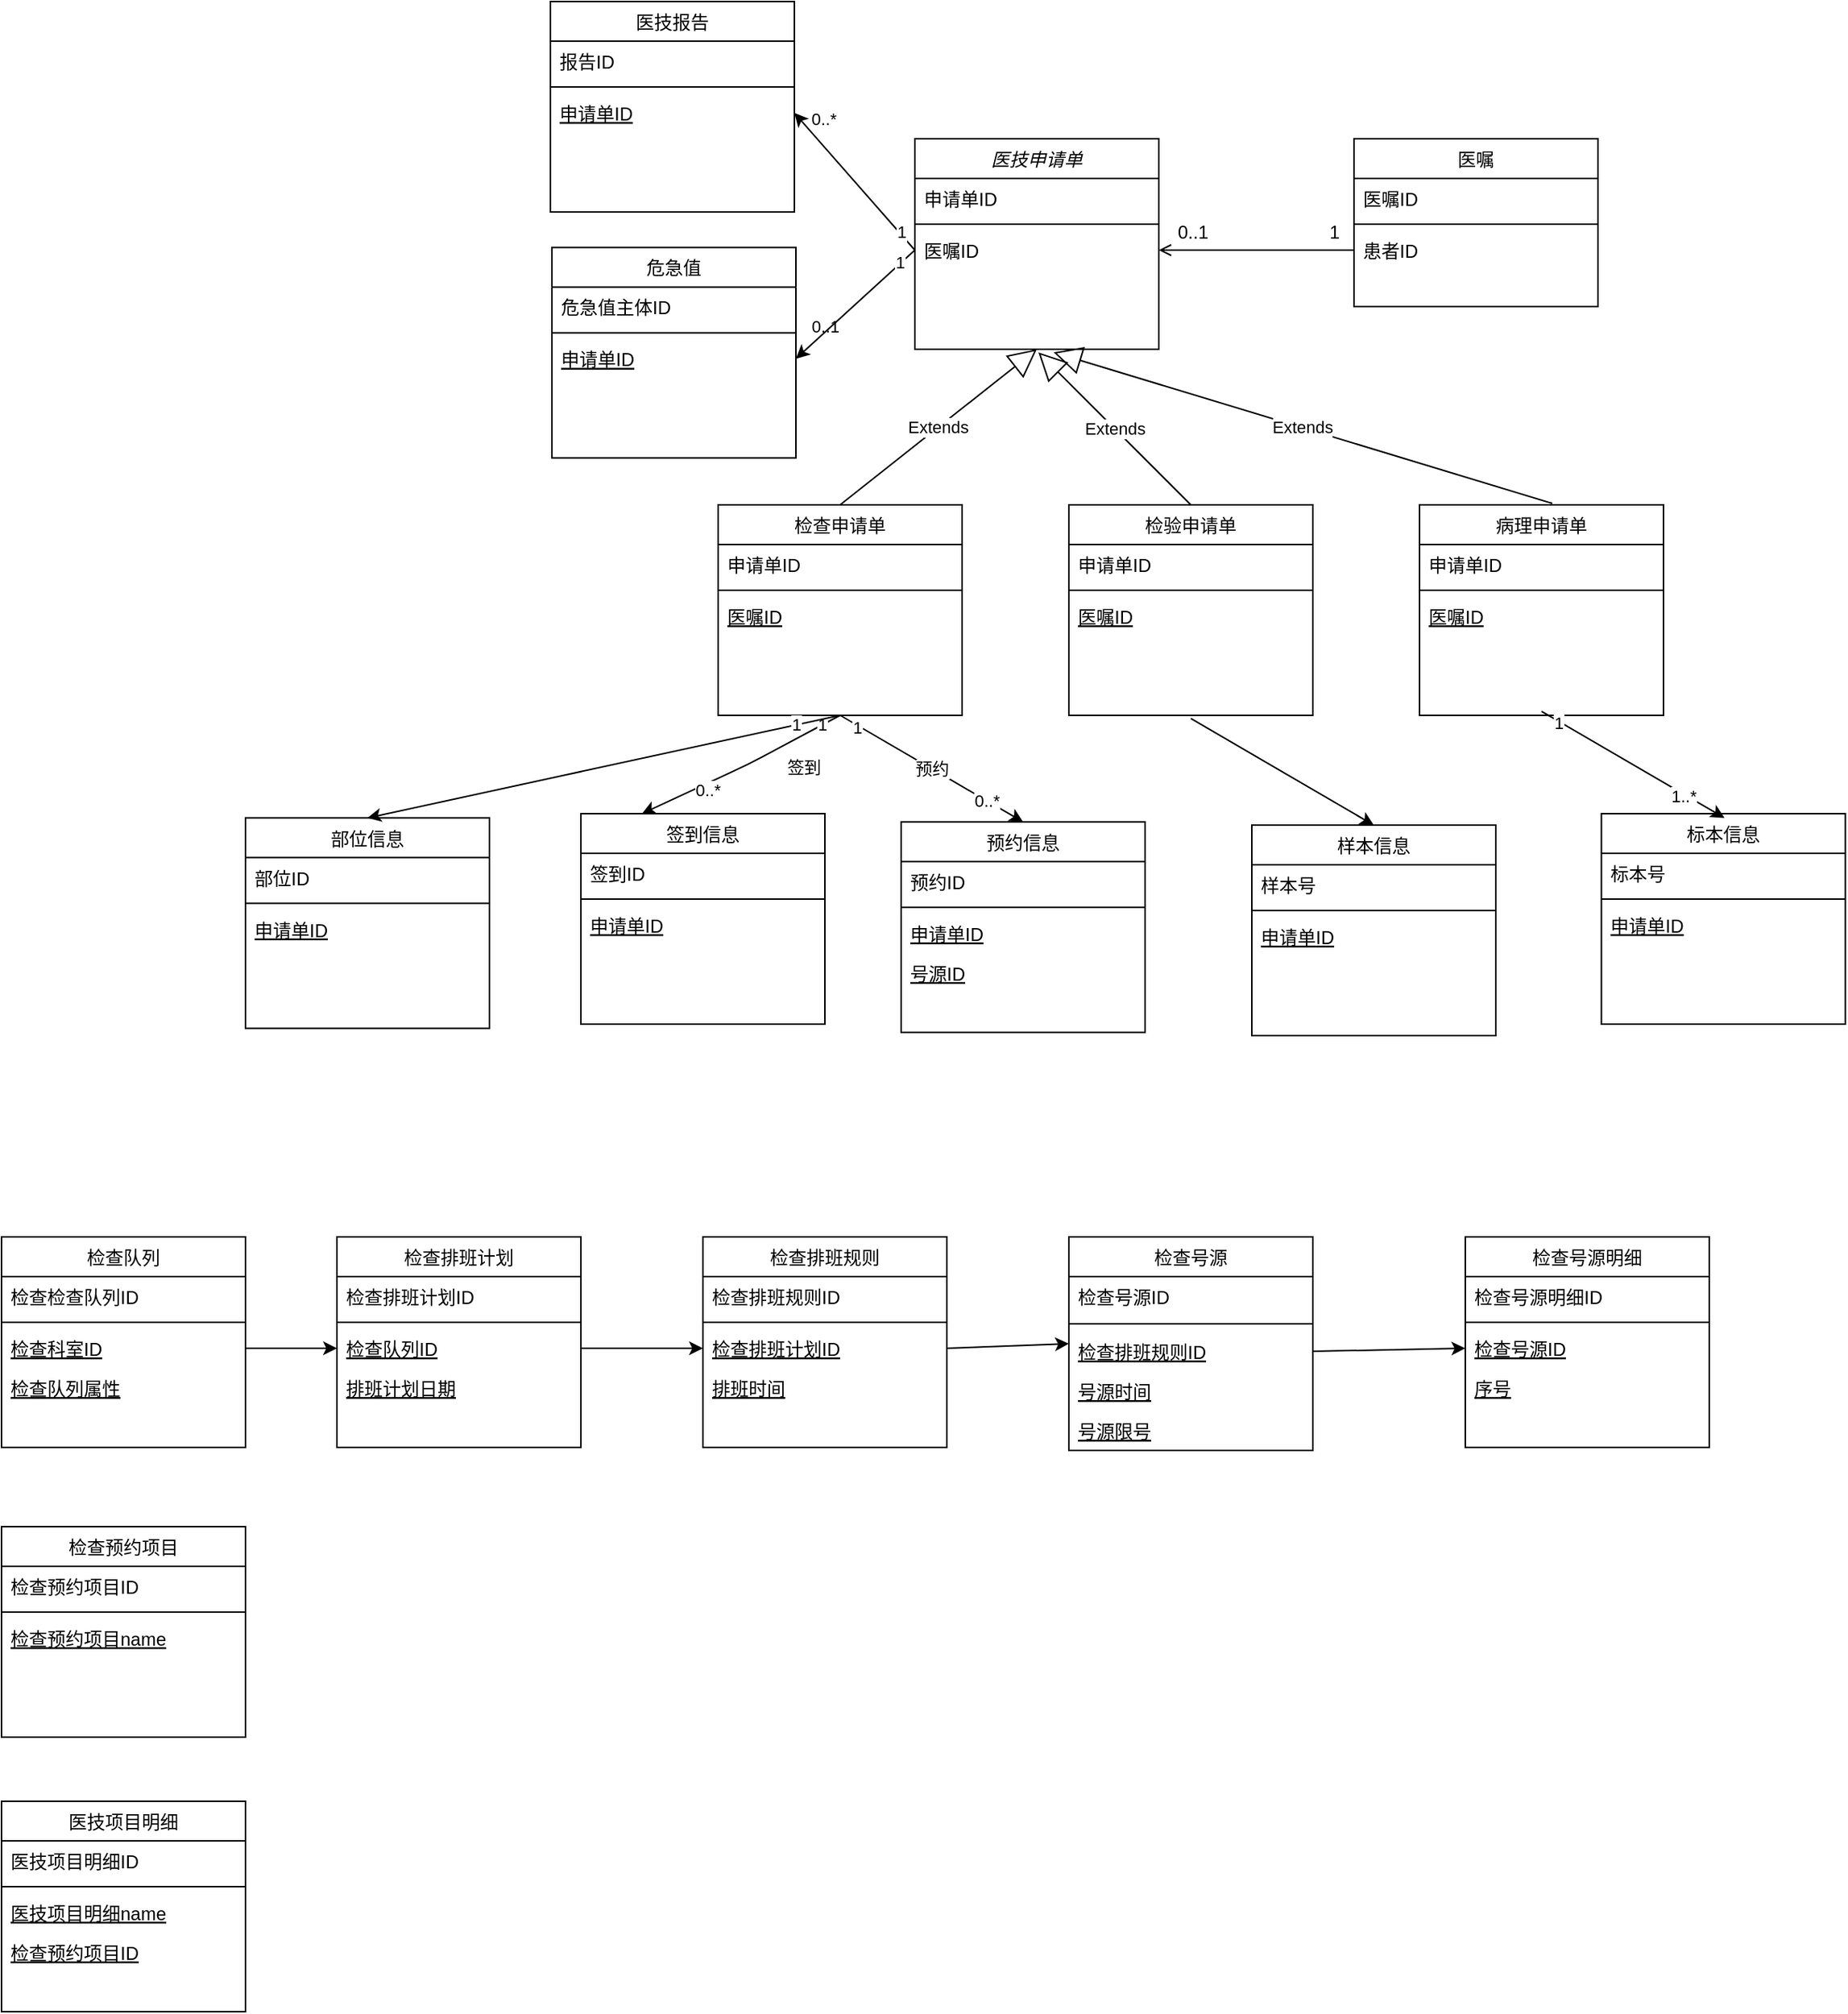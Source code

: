 <mxfile version="14.1.2" type="github">
  <diagram id="C5RBs43oDa-KdzZeNtuy" name="Page-1">
    <mxGraphModel dx="2249" dy="762" grid="1" gridSize="10" guides="1" tooltips="1" connect="1" arrows="1" fold="1" page="1" pageScale="1" pageWidth="827" pageHeight="1169" math="0" shadow="0">
      <root>
        <mxCell id="WIyWlLk6GJQsqaUBKTNV-0" />
        <mxCell id="WIyWlLk6GJQsqaUBKTNV-1" parent="WIyWlLk6GJQsqaUBKTNV-0" />
        <mxCell id="FMQ1t8g7UjHm1A0s9ffQ-288" value="医技申请单" style="swimlane;fontStyle=2;align=center;verticalAlign=top;childLayout=stackLayout;horizontal=1;startSize=26;horizontalStack=0;resizeParent=1;resizeLast=0;collapsible=1;marginBottom=0;rounded=0;shadow=0;strokeWidth=1;" parent="WIyWlLk6GJQsqaUBKTNV-1" vertex="1">
          <mxGeometry x="199" y="750" width="160" height="138" as="geometry">
            <mxRectangle x="230" y="140" width="160" height="26" as="alternateBounds" />
          </mxGeometry>
        </mxCell>
        <mxCell id="FMQ1t8g7UjHm1A0s9ffQ-289" value="申请单ID" style="text;align=left;verticalAlign=top;spacingLeft=4;spacingRight=4;overflow=hidden;rotatable=0;points=[[0,0.5],[1,0.5]];portConstraint=eastwest;" parent="FMQ1t8g7UjHm1A0s9ffQ-288" vertex="1">
          <mxGeometry y="26" width="160" height="26" as="geometry" />
        </mxCell>
        <mxCell id="FMQ1t8g7UjHm1A0s9ffQ-290" value="" style="line;html=1;strokeWidth=1;align=left;verticalAlign=middle;spacingTop=-1;spacingLeft=3;spacingRight=3;rotatable=0;labelPosition=right;points=[];portConstraint=eastwest;" parent="FMQ1t8g7UjHm1A0s9ffQ-288" vertex="1">
          <mxGeometry y="52" width="160" height="8" as="geometry" />
        </mxCell>
        <mxCell id="FMQ1t8g7UjHm1A0s9ffQ-291" value="医嘱ID" style="text;align=left;verticalAlign=top;spacingLeft=4;spacingRight=4;overflow=hidden;rotatable=0;points=[[0,0.5],[1,0.5]];portConstraint=eastwest;" parent="FMQ1t8g7UjHm1A0s9ffQ-288" vertex="1">
          <mxGeometry y="60" width="160" height="26" as="geometry" />
        </mxCell>
        <mxCell id="FMQ1t8g7UjHm1A0s9ffQ-292" value="预约信息" style="swimlane;fontStyle=0;align=center;verticalAlign=top;childLayout=stackLayout;horizontal=1;startSize=26;horizontalStack=0;resizeParent=1;resizeLast=0;collapsible=1;marginBottom=0;rounded=0;shadow=0;strokeWidth=1;" parent="WIyWlLk6GJQsqaUBKTNV-1" vertex="1">
          <mxGeometry x="190" y="1197.91" width="160" height="138" as="geometry">
            <mxRectangle x="130" y="380" width="160" height="26" as="alternateBounds" />
          </mxGeometry>
        </mxCell>
        <mxCell id="FMQ1t8g7UjHm1A0s9ffQ-293" value="预约ID" style="text;align=left;verticalAlign=top;spacingLeft=4;spacingRight=4;overflow=hidden;rotatable=0;points=[[0,0.5],[1,0.5]];portConstraint=eastwest;" parent="FMQ1t8g7UjHm1A0s9ffQ-292" vertex="1">
          <mxGeometry y="26" width="160" height="26" as="geometry" />
        </mxCell>
        <mxCell id="FMQ1t8g7UjHm1A0s9ffQ-294" value="" style="line;html=1;strokeWidth=1;align=left;verticalAlign=middle;spacingTop=-1;spacingLeft=3;spacingRight=3;rotatable=0;labelPosition=right;points=[];portConstraint=eastwest;" parent="FMQ1t8g7UjHm1A0s9ffQ-292" vertex="1">
          <mxGeometry y="52" width="160" height="8" as="geometry" />
        </mxCell>
        <mxCell id="FMQ1t8g7UjHm1A0s9ffQ-295" value="申请单ID" style="text;align=left;verticalAlign=top;spacingLeft=4;spacingRight=4;overflow=hidden;rotatable=0;points=[[0,0.5],[1,0.5]];portConstraint=eastwest;fontStyle=4" parent="FMQ1t8g7UjHm1A0s9ffQ-292" vertex="1">
          <mxGeometry y="60" width="160" height="26" as="geometry" />
        </mxCell>
        <mxCell id="FMQ1t8g7UjHm1A0s9ffQ-296" value="号源ID" style="text;align=left;verticalAlign=top;spacingLeft=4;spacingRight=4;overflow=hidden;rotatable=0;points=[[0,0.5],[1,0.5]];portConstraint=eastwest;fontStyle=4" parent="FMQ1t8g7UjHm1A0s9ffQ-292" vertex="1">
          <mxGeometry y="86" width="160" height="26" as="geometry" />
        </mxCell>
        <mxCell id="FMQ1t8g7UjHm1A0s9ffQ-297" value="医嘱" style="swimlane;fontStyle=0;align=center;verticalAlign=top;childLayout=stackLayout;horizontal=1;startSize=26;horizontalStack=0;resizeParent=1;resizeLast=0;collapsible=1;marginBottom=0;rounded=0;shadow=0;strokeWidth=1;" parent="WIyWlLk6GJQsqaUBKTNV-1" vertex="1">
          <mxGeometry x="487" y="750" width="160" height="110" as="geometry">
            <mxRectangle x="550" y="140" width="160" height="26" as="alternateBounds" />
          </mxGeometry>
        </mxCell>
        <mxCell id="FMQ1t8g7UjHm1A0s9ffQ-298" value="医嘱ID" style="text;align=left;verticalAlign=top;spacingLeft=4;spacingRight=4;overflow=hidden;rotatable=0;points=[[0,0.5],[1,0.5]];portConstraint=eastwest;" parent="FMQ1t8g7UjHm1A0s9ffQ-297" vertex="1">
          <mxGeometry y="26" width="160" height="26" as="geometry" />
        </mxCell>
        <mxCell id="FMQ1t8g7UjHm1A0s9ffQ-299" value="" style="line;html=1;strokeWidth=1;align=left;verticalAlign=middle;spacingTop=-1;spacingLeft=3;spacingRight=3;rotatable=0;labelPosition=right;points=[];portConstraint=eastwest;" parent="FMQ1t8g7UjHm1A0s9ffQ-297" vertex="1">
          <mxGeometry y="52" width="160" height="8" as="geometry" />
        </mxCell>
        <mxCell id="FMQ1t8g7UjHm1A0s9ffQ-300" value="患者ID" style="text;align=left;verticalAlign=top;spacingLeft=4;spacingRight=4;overflow=hidden;rotatable=0;points=[[0,0.5],[1,0.5]];portConstraint=eastwest;" parent="FMQ1t8g7UjHm1A0s9ffQ-297" vertex="1">
          <mxGeometry y="60" width="160" height="26" as="geometry" />
        </mxCell>
        <mxCell id="FMQ1t8g7UjHm1A0s9ffQ-301" value="" style="endArrow=open;shadow=0;strokeWidth=1;rounded=0;endFill=1;edgeStyle=elbowEdgeStyle;elbow=vertical;entryX=1;entryY=0.5;entryDx=0;entryDy=0;exitX=0;exitY=0.5;exitDx=0;exitDy=0;" parent="WIyWlLk6GJQsqaUBKTNV-1" source="FMQ1t8g7UjHm1A0s9ffQ-300" target="FMQ1t8g7UjHm1A0s9ffQ-291" edge="1">
          <mxGeometry x="0.5" y="41" relative="1" as="geometry">
            <mxPoint x="379" y="670" as="sourcePoint" />
            <mxPoint x="519" y="822" as="targetPoint" />
            <mxPoint x="-40" y="32" as="offset" />
          </mxGeometry>
        </mxCell>
        <mxCell id="FMQ1t8g7UjHm1A0s9ffQ-302" value="1" style="resizable=0;align=left;verticalAlign=bottom;labelBackgroundColor=none;fontSize=12;" parent="FMQ1t8g7UjHm1A0s9ffQ-301" connectable="0" vertex="1">
          <mxGeometry x="-1" relative="1" as="geometry">
            <mxPoint x="-18" y="-3" as="offset" />
          </mxGeometry>
        </mxCell>
        <mxCell id="FMQ1t8g7UjHm1A0s9ffQ-303" value="0..1" style="resizable=0;align=right;verticalAlign=bottom;labelBackgroundColor=none;fontSize=12;" parent="FMQ1t8g7UjHm1A0s9ffQ-301" connectable="0" vertex="1">
          <mxGeometry x="1" relative="1" as="geometry">
            <mxPoint x="34" y="-3" as="offset" />
          </mxGeometry>
        </mxCell>
        <mxCell id="FMQ1t8g7UjHm1A0s9ffQ-304" value="医技报告" style="swimlane;fontStyle=0;align=center;verticalAlign=top;childLayout=stackLayout;horizontal=1;startSize=26;horizontalStack=0;resizeParent=1;resizeLast=0;collapsible=1;marginBottom=0;rounded=0;shadow=0;strokeWidth=1;" parent="WIyWlLk6GJQsqaUBKTNV-1" vertex="1">
          <mxGeometry x="-40" y="660" width="160" height="138" as="geometry">
            <mxRectangle x="130" y="380" width="160" height="26" as="alternateBounds" />
          </mxGeometry>
        </mxCell>
        <mxCell id="FMQ1t8g7UjHm1A0s9ffQ-305" value="报告ID" style="text;align=left;verticalAlign=top;spacingLeft=4;spacingRight=4;overflow=hidden;rotatable=0;points=[[0,0.5],[1,0.5]];portConstraint=eastwest;" parent="FMQ1t8g7UjHm1A0s9ffQ-304" vertex="1">
          <mxGeometry y="26" width="160" height="26" as="geometry" />
        </mxCell>
        <mxCell id="FMQ1t8g7UjHm1A0s9ffQ-306" value="" style="line;html=1;strokeWidth=1;align=left;verticalAlign=middle;spacingTop=-1;spacingLeft=3;spacingRight=3;rotatable=0;labelPosition=right;points=[];portConstraint=eastwest;" parent="FMQ1t8g7UjHm1A0s9ffQ-304" vertex="1">
          <mxGeometry y="52" width="160" height="8" as="geometry" />
        </mxCell>
        <mxCell id="FMQ1t8g7UjHm1A0s9ffQ-307" value="申请单ID" style="text;align=left;verticalAlign=top;spacingLeft=4;spacingRight=4;overflow=hidden;rotatable=0;points=[[0,0.5],[1,0.5]];portConstraint=eastwest;fontStyle=4" parent="FMQ1t8g7UjHm1A0s9ffQ-304" vertex="1">
          <mxGeometry y="60" width="160" height="26" as="geometry" />
        </mxCell>
        <mxCell id="FMQ1t8g7UjHm1A0s9ffQ-308" value="" style="endArrow=classic;html=1;exitX=0.5;exitY=1;exitDx=0;exitDy=0;entryX=0.5;entryY=0;entryDx=0;entryDy=0;" parent="WIyWlLk6GJQsqaUBKTNV-1" source="FMQ1t8g7UjHm1A0s9ffQ-336" target="FMQ1t8g7UjHm1A0s9ffQ-292" edge="1">
          <mxGeometry relative="1" as="geometry">
            <mxPoint x="159" y="940" as="sourcePoint" />
            <mxPoint x="259" y="940" as="targetPoint" />
          </mxGeometry>
        </mxCell>
        <mxCell id="FMQ1t8g7UjHm1A0s9ffQ-309" value="预约" style="edgeLabel;resizable=0;html=1;align=center;verticalAlign=middle;" parent="FMQ1t8g7UjHm1A0s9ffQ-308" connectable="0" vertex="1">
          <mxGeometry relative="1" as="geometry" />
        </mxCell>
        <mxCell id="FMQ1t8g7UjHm1A0s9ffQ-310" value="1" style="edgeLabel;html=1;align=center;verticalAlign=middle;resizable=0;points=[];" parent="FMQ1t8g7UjHm1A0s9ffQ-308" vertex="1" connectable="0">
          <mxGeometry x="-0.812" y="-1" relative="1" as="geometry">
            <mxPoint as="offset" />
          </mxGeometry>
        </mxCell>
        <mxCell id="FMQ1t8g7UjHm1A0s9ffQ-311" value="0..*" style="edgeLabel;html=1;align=center;verticalAlign=middle;resizable=0;points=[];" parent="FMQ1t8g7UjHm1A0s9ffQ-308" vertex="1" connectable="0">
          <mxGeometry x="0.792" y="-1" relative="1" as="geometry">
            <mxPoint x="-11" y="-8" as="offset" />
          </mxGeometry>
        </mxCell>
        <mxCell id="FMQ1t8g7UjHm1A0s9ffQ-312" value="" style="endArrow=classic;html=1;entryX=1;entryY=0.5;entryDx=0;entryDy=0;exitX=0;exitY=0.5;exitDx=0;exitDy=0;" parent="WIyWlLk6GJQsqaUBKTNV-1" source="FMQ1t8g7UjHm1A0s9ffQ-291" target="FMQ1t8g7UjHm1A0s9ffQ-307" edge="1">
          <mxGeometry relative="1" as="geometry">
            <mxPoint x="279" y="890" as="sourcePoint" />
            <mxPoint x="219" y="1000" as="targetPoint" />
          </mxGeometry>
        </mxCell>
        <mxCell id="FMQ1t8g7UjHm1A0s9ffQ-313" value="1" style="edgeLabel;html=1;align=center;verticalAlign=middle;resizable=0;points=[];" parent="FMQ1t8g7UjHm1A0s9ffQ-312" vertex="1" connectable="0">
          <mxGeometry x="-0.753" y="-1" relative="1" as="geometry">
            <mxPoint as="offset" />
          </mxGeometry>
        </mxCell>
        <mxCell id="FMQ1t8g7UjHm1A0s9ffQ-314" value="0..*" style="edgeLabel;html=1;align=center;verticalAlign=middle;resizable=0;points=[];" parent="FMQ1t8g7UjHm1A0s9ffQ-312" vertex="1" connectable="0">
          <mxGeometry x="0.743" relative="1" as="geometry">
            <mxPoint x="9" y="-8" as="offset" />
          </mxGeometry>
        </mxCell>
        <mxCell id="FMQ1t8g7UjHm1A0s9ffQ-316" value="签到信息" style="swimlane;fontStyle=0;align=center;verticalAlign=top;childLayout=stackLayout;horizontal=1;startSize=26;horizontalStack=0;resizeParent=1;resizeLast=0;collapsible=1;marginBottom=0;rounded=0;shadow=0;strokeWidth=1;" parent="WIyWlLk6GJQsqaUBKTNV-1" vertex="1">
          <mxGeometry x="-20" y="1192.51" width="160" height="138" as="geometry">
            <mxRectangle x="130" y="380" width="160" height="26" as="alternateBounds" />
          </mxGeometry>
        </mxCell>
        <mxCell id="FMQ1t8g7UjHm1A0s9ffQ-317" value="签到ID" style="text;align=left;verticalAlign=top;spacingLeft=4;spacingRight=4;overflow=hidden;rotatable=0;points=[[0,0.5],[1,0.5]];portConstraint=eastwest;" parent="FMQ1t8g7UjHm1A0s9ffQ-316" vertex="1">
          <mxGeometry y="26" width="160" height="26" as="geometry" />
        </mxCell>
        <mxCell id="FMQ1t8g7UjHm1A0s9ffQ-318" value="" style="line;html=1;strokeWidth=1;align=left;verticalAlign=middle;spacingTop=-1;spacingLeft=3;spacingRight=3;rotatable=0;labelPosition=right;points=[];portConstraint=eastwest;" parent="FMQ1t8g7UjHm1A0s9ffQ-316" vertex="1">
          <mxGeometry y="52" width="160" height="8" as="geometry" />
        </mxCell>
        <mxCell id="FMQ1t8g7UjHm1A0s9ffQ-319" value="申请单ID" style="text;align=left;verticalAlign=top;spacingLeft=4;spacingRight=4;overflow=hidden;rotatable=0;points=[[0,0.5],[1,0.5]];portConstraint=eastwest;fontStyle=4" parent="FMQ1t8g7UjHm1A0s9ffQ-316" vertex="1">
          <mxGeometry y="60" width="160" height="26" as="geometry" />
        </mxCell>
        <mxCell id="FMQ1t8g7UjHm1A0s9ffQ-320" value="" style="endArrow=classic;html=1;entryX=0.25;entryY=0;entryDx=0;entryDy=0;exitX=0.5;exitY=1;exitDx=0;exitDy=0;" parent="WIyWlLk6GJQsqaUBKTNV-1" target="FMQ1t8g7UjHm1A0s9ffQ-316" edge="1">
          <mxGeometry relative="1" as="geometry">
            <mxPoint x="150" y="1128" as="sourcePoint" />
            <mxPoint x="20" y="1192.51" as="targetPoint" />
            <Array as="points">
              <mxPoint x="90" y="1160" />
            </Array>
          </mxGeometry>
        </mxCell>
        <mxCell id="FMQ1t8g7UjHm1A0s9ffQ-321" value="签到" style="edgeLabel;resizable=0;html=1;align=center;verticalAlign=middle;" parent="FMQ1t8g7UjHm1A0s9ffQ-320" connectable="0" vertex="1">
          <mxGeometry relative="1" as="geometry">
            <mxPoint x="40" as="offset" />
          </mxGeometry>
        </mxCell>
        <mxCell id="FMQ1t8g7UjHm1A0s9ffQ-322" value="1" style="edgeLabel;html=1;align=center;verticalAlign=middle;resizable=0;points=[];" parent="FMQ1t8g7UjHm1A0s9ffQ-320" vertex="1" connectable="0">
          <mxGeometry x="-0.812" y="-1" relative="1" as="geometry">
            <mxPoint as="offset" />
          </mxGeometry>
        </mxCell>
        <mxCell id="FMQ1t8g7UjHm1A0s9ffQ-323" value="0..*" style="edgeLabel;html=1;align=center;verticalAlign=middle;resizable=0;points=[];" parent="FMQ1t8g7UjHm1A0s9ffQ-320" vertex="1" connectable="0">
          <mxGeometry x="0.792" y="-1" relative="1" as="geometry">
            <mxPoint x="29" y="-8" as="offset" />
          </mxGeometry>
        </mxCell>
        <mxCell id="FMQ1t8g7UjHm1A0s9ffQ-324" value="危急值" style="swimlane;fontStyle=0;align=center;verticalAlign=top;childLayout=stackLayout;horizontal=1;startSize=26;horizontalStack=0;resizeParent=1;resizeLast=0;collapsible=1;marginBottom=0;rounded=0;shadow=0;strokeWidth=1;" parent="WIyWlLk6GJQsqaUBKTNV-1" vertex="1">
          <mxGeometry x="-39" y="821.2" width="160" height="138" as="geometry">
            <mxRectangle x="130" y="380" width="160" height="26" as="alternateBounds" />
          </mxGeometry>
        </mxCell>
        <mxCell id="FMQ1t8g7UjHm1A0s9ffQ-325" value="危急值主体ID" style="text;align=left;verticalAlign=top;spacingLeft=4;spacingRight=4;overflow=hidden;rotatable=0;points=[[0,0.5],[1,0.5]];portConstraint=eastwest;" parent="FMQ1t8g7UjHm1A0s9ffQ-324" vertex="1">
          <mxGeometry y="26" width="160" height="26" as="geometry" />
        </mxCell>
        <mxCell id="FMQ1t8g7UjHm1A0s9ffQ-326" value="" style="line;html=1;strokeWidth=1;align=left;verticalAlign=middle;spacingTop=-1;spacingLeft=3;spacingRight=3;rotatable=0;labelPosition=right;points=[];portConstraint=eastwest;" parent="FMQ1t8g7UjHm1A0s9ffQ-324" vertex="1">
          <mxGeometry y="52" width="160" height="8" as="geometry" />
        </mxCell>
        <mxCell id="FMQ1t8g7UjHm1A0s9ffQ-327" value="申请单ID" style="text;align=left;verticalAlign=top;spacingLeft=4;spacingRight=4;overflow=hidden;rotatable=0;points=[[0,0.5],[1,0.5]];portConstraint=eastwest;fontStyle=4" parent="FMQ1t8g7UjHm1A0s9ffQ-324" vertex="1">
          <mxGeometry y="60" width="160" height="26" as="geometry" />
        </mxCell>
        <mxCell id="FMQ1t8g7UjHm1A0s9ffQ-328" value="0..1" style="edgeLabel;html=1;align=center;verticalAlign=middle;resizable=0;points=[];" parent="WIyWlLk6GJQsqaUBKTNV-1" vertex="1" connectable="0">
          <mxGeometry x="159.996" y="870.005" as="geometry">
            <mxPoint x="-20" y="3" as="offset" />
          </mxGeometry>
        </mxCell>
        <mxCell id="FMQ1t8g7UjHm1A0s9ffQ-329" value="" style="endArrow=classic;html=1;entryX=1;entryY=0.5;entryDx=0;entryDy=0;exitX=0;exitY=0.5;exitDx=0;exitDy=0;" parent="WIyWlLk6GJQsqaUBKTNV-1" source="FMQ1t8g7UjHm1A0s9ffQ-291" target="FMQ1t8g7UjHm1A0s9ffQ-327" edge="1">
          <mxGeometry relative="1" as="geometry">
            <mxPoint x="279" y="890" as="sourcePoint" />
            <mxPoint x="699" y="990" as="targetPoint" />
          </mxGeometry>
        </mxCell>
        <mxCell id="FMQ1t8g7UjHm1A0s9ffQ-330" value="1" style="edgeLabel;html=1;align=center;verticalAlign=middle;resizable=0;points=[];" parent="FMQ1t8g7UjHm1A0s9ffQ-329" vertex="1" connectable="0">
          <mxGeometry x="-0.753" y="-1" relative="1" as="geometry">
            <mxPoint as="offset" />
          </mxGeometry>
        </mxCell>
        <mxCell id="FMQ1t8g7UjHm1A0s9ffQ-336" value="检查申请单" style="swimlane;fontStyle=0;align=center;verticalAlign=top;childLayout=stackLayout;horizontal=1;startSize=26;horizontalStack=0;resizeParent=1;resizeLast=0;collapsible=1;marginBottom=0;rounded=0;shadow=0;strokeWidth=1;" parent="WIyWlLk6GJQsqaUBKTNV-1" vertex="1">
          <mxGeometry x="70" y="990.0" width="160" height="138" as="geometry">
            <mxRectangle x="130" y="380" width="160" height="26" as="alternateBounds" />
          </mxGeometry>
        </mxCell>
        <mxCell id="FMQ1t8g7UjHm1A0s9ffQ-337" value="申请单ID" style="text;align=left;verticalAlign=top;spacingLeft=4;spacingRight=4;overflow=hidden;rotatable=0;points=[[0,0.5],[1,0.5]];portConstraint=eastwest;" parent="FMQ1t8g7UjHm1A0s9ffQ-336" vertex="1">
          <mxGeometry y="26" width="160" height="26" as="geometry" />
        </mxCell>
        <mxCell id="FMQ1t8g7UjHm1A0s9ffQ-338" value="" style="line;html=1;strokeWidth=1;align=left;verticalAlign=middle;spacingTop=-1;spacingLeft=3;spacingRight=3;rotatable=0;labelPosition=right;points=[];portConstraint=eastwest;" parent="FMQ1t8g7UjHm1A0s9ffQ-336" vertex="1">
          <mxGeometry y="52" width="160" height="8" as="geometry" />
        </mxCell>
        <mxCell id="FMQ1t8g7UjHm1A0s9ffQ-339" value="医嘱ID" style="text;align=left;verticalAlign=top;spacingLeft=4;spacingRight=4;overflow=hidden;rotatable=0;points=[[0,0.5],[1,0.5]];portConstraint=eastwest;fontStyle=4" parent="FMQ1t8g7UjHm1A0s9ffQ-336" vertex="1">
          <mxGeometry y="60" width="160" height="26" as="geometry" />
        </mxCell>
        <mxCell id="FMQ1t8g7UjHm1A0s9ffQ-341" value="检验申请单" style="swimlane;fontStyle=0;align=center;verticalAlign=top;childLayout=stackLayout;horizontal=1;startSize=26;horizontalStack=0;resizeParent=1;resizeLast=0;collapsible=1;marginBottom=0;rounded=0;shadow=0;strokeWidth=1;" parent="WIyWlLk6GJQsqaUBKTNV-1" vertex="1">
          <mxGeometry x="300" y="990.0" width="160" height="138" as="geometry">
            <mxRectangle x="130" y="380" width="160" height="26" as="alternateBounds" />
          </mxGeometry>
        </mxCell>
        <mxCell id="FMQ1t8g7UjHm1A0s9ffQ-364" value="Extends" style="endArrow=block;endSize=16;endFill=0;html=1;exitX=0.544;exitY=-0.007;exitDx=0;exitDy=0;exitPerimeter=0;" parent="FMQ1t8g7UjHm1A0s9ffQ-341" source="FMQ1t8g7UjHm1A0s9ffQ-346" edge="1">
          <mxGeometry width="160" relative="1" as="geometry">
            <mxPoint x="90" y="42.0" as="sourcePoint" />
            <mxPoint x="-10" y="-100.0" as="targetPoint" />
          </mxGeometry>
        </mxCell>
        <mxCell id="FMQ1t8g7UjHm1A0s9ffQ-342" value="申请单ID" style="text;align=left;verticalAlign=top;spacingLeft=4;spacingRight=4;overflow=hidden;rotatable=0;points=[[0,0.5],[1,0.5]];portConstraint=eastwest;" parent="FMQ1t8g7UjHm1A0s9ffQ-341" vertex="1">
          <mxGeometry y="26" width="160" height="26" as="geometry" />
        </mxCell>
        <mxCell id="FMQ1t8g7UjHm1A0s9ffQ-343" value="" style="line;html=1;strokeWidth=1;align=left;verticalAlign=middle;spacingTop=-1;spacingLeft=3;spacingRight=3;rotatable=0;labelPosition=right;points=[];portConstraint=eastwest;" parent="FMQ1t8g7UjHm1A0s9ffQ-341" vertex="1">
          <mxGeometry y="52" width="160" height="8" as="geometry" />
        </mxCell>
        <mxCell id="FMQ1t8g7UjHm1A0s9ffQ-344" value="医嘱ID" style="text;align=left;verticalAlign=top;spacingLeft=4;spacingRight=4;overflow=hidden;rotatable=0;points=[[0,0.5],[1,0.5]];portConstraint=eastwest;fontStyle=4" parent="FMQ1t8g7UjHm1A0s9ffQ-341" vertex="1">
          <mxGeometry y="60" width="160" height="26" as="geometry" />
        </mxCell>
        <mxCell id="FMQ1t8g7UjHm1A0s9ffQ-346" value="病理申请单" style="swimlane;fontStyle=0;align=center;verticalAlign=top;childLayout=stackLayout;horizontal=1;startSize=26;horizontalStack=0;resizeParent=1;resizeLast=0;collapsible=1;marginBottom=0;rounded=0;shadow=0;strokeWidth=1;" parent="WIyWlLk6GJQsqaUBKTNV-1" vertex="1">
          <mxGeometry x="530" y="990" width="160" height="138" as="geometry">
            <mxRectangle x="130" y="380" width="160" height="26" as="alternateBounds" />
          </mxGeometry>
        </mxCell>
        <mxCell id="FMQ1t8g7UjHm1A0s9ffQ-347" value="申请单ID" style="text;align=left;verticalAlign=top;spacingLeft=4;spacingRight=4;overflow=hidden;rotatable=0;points=[[0,0.5],[1,0.5]];portConstraint=eastwest;" parent="FMQ1t8g7UjHm1A0s9ffQ-346" vertex="1">
          <mxGeometry y="26" width="160" height="26" as="geometry" />
        </mxCell>
        <mxCell id="FMQ1t8g7UjHm1A0s9ffQ-348" value="" style="line;html=1;strokeWidth=1;align=left;verticalAlign=middle;spacingTop=-1;spacingLeft=3;spacingRight=3;rotatable=0;labelPosition=right;points=[];portConstraint=eastwest;" parent="FMQ1t8g7UjHm1A0s9ffQ-346" vertex="1">
          <mxGeometry y="52" width="160" height="8" as="geometry" />
        </mxCell>
        <mxCell id="FMQ1t8g7UjHm1A0s9ffQ-349" value="医嘱ID" style="text;align=left;verticalAlign=top;spacingLeft=4;spacingRight=4;overflow=hidden;rotatable=0;points=[[0,0.5],[1,0.5]];portConstraint=eastwest;fontStyle=4" parent="FMQ1t8g7UjHm1A0s9ffQ-346" vertex="1">
          <mxGeometry y="60" width="160" height="26" as="geometry" />
        </mxCell>
        <mxCell id="FMQ1t8g7UjHm1A0s9ffQ-362" value="Extends" style="endArrow=block;endSize=16;endFill=0;html=1;entryX=0.5;entryY=1;entryDx=0;entryDy=0;exitX=0.5;exitY=0;exitDx=0;exitDy=0;" parent="WIyWlLk6GJQsqaUBKTNV-1" source="FMQ1t8g7UjHm1A0s9ffQ-336" target="FMQ1t8g7UjHm1A0s9ffQ-288" edge="1">
          <mxGeometry width="160" relative="1" as="geometry">
            <mxPoint x="140" y="920" as="sourcePoint" />
            <mxPoint x="280" y="920" as="targetPoint" />
          </mxGeometry>
        </mxCell>
        <mxCell id="FMQ1t8g7UjHm1A0s9ffQ-363" value="Extends" style="endArrow=block;endSize=16;endFill=0;html=1;exitX=0.5;exitY=0;exitDx=0;exitDy=0;" parent="WIyWlLk6GJQsqaUBKTNV-1" source="FMQ1t8g7UjHm1A0s9ffQ-341" edge="1">
          <mxGeometry width="160" relative="1" as="geometry">
            <mxPoint x="160" y="1000" as="sourcePoint" />
            <mxPoint x="280" y="890" as="targetPoint" />
          </mxGeometry>
        </mxCell>
        <mxCell id="FMQ1t8g7UjHm1A0s9ffQ-365" value="部位信息" style="swimlane;fontStyle=0;align=center;verticalAlign=top;childLayout=stackLayout;horizontal=1;startSize=26;horizontalStack=0;resizeParent=1;resizeLast=0;collapsible=1;marginBottom=0;rounded=0;shadow=0;strokeWidth=1;" parent="WIyWlLk6GJQsqaUBKTNV-1" vertex="1">
          <mxGeometry x="-240" y="1195.3" width="160" height="138" as="geometry">
            <mxRectangle x="130" y="380" width="160" height="26" as="alternateBounds" />
          </mxGeometry>
        </mxCell>
        <mxCell id="FMQ1t8g7UjHm1A0s9ffQ-366" value="部位ID" style="text;align=left;verticalAlign=top;spacingLeft=4;spacingRight=4;overflow=hidden;rotatable=0;points=[[0,0.5],[1,0.5]];portConstraint=eastwest;" parent="FMQ1t8g7UjHm1A0s9ffQ-365" vertex="1">
          <mxGeometry y="26" width="160" height="26" as="geometry" />
        </mxCell>
        <mxCell id="FMQ1t8g7UjHm1A0s9ffQ-367" value="" style="line;html=1;strokeWidth=1;align=left;verticalAlign=middle;spacingTop=-1;spacingLeft=3;spacingRight=3;rotatable=0;labelPosition=right;points=[];portConstraint=eastwest;" parent="FMQ1t8g7UjHm1A0s9ffQ-365" vertex="1">
          <mxGeometry y="52" width="160" height="8" as="geometry" />
        </mxCell>
        <mxCell id="FMQ1t8g7UjHm1A0s9ffQ-368" value="申请单ID" style="text;align=left;verticalAlign=top;spacingLeft=4;spacingRight=4;overflow=hidden;rotatable=0;points=[[0,0.5],[1,0.5]];portConstraint=eastwest;fontStyle=4" parent="FMQ1t8g7UjHm1A0s9ffQ-365" vertex="1">
          <mxGeometry y="60" width="160" height="26" as="geometry" />
        </mxCell>
        <mxCell id="FMQ1t8g7UjHm1A0s9ffQ-370" value="" style="endArrow=classic;html=1;exitX=0.5;exitY=1;exitDx=0;exitDy=0;entryX=0.5;entryY=0;entryDx=0;entryDy=0;" parent="WIyWlLk6GJQsqaUBKTNV-1" source="FMQ1t8g7UjHm1A0s9ffQ-336" target="FMQ1t8g7UjHm1A0s9ffQ-365" edge="1">
          <mxGeometry relative="1" as="geometry">
            <mxPoint x="-127" y="1040" as="sourcePoint" />
            <mxPoint x="-7" y="1109.91" as="targetPoint" />
          </mxGeometry>
        </mxCell>
        <mxCell id="FMQ1t8g7UjHm1A0s9ffQ-372" value="1" style="edgeLabel;html=1;align=center;verticalAlign=middle;resizable=0;points=[];" parent="FMQ1t8g7UjHm1A0s9ffQ-370" vertex="1" connectable="0">
          <mxGeometry x="-0.812" y="-1" relative="1" as="geometry">
            <mxPoint as="offset" />
          </mxGeometry>
        </mxCell>
        <mxCell id="FMQ1t8g7UjHm1A0s9ffQ-374" value="样本信息" style="swimlane;fontStyle=0;align=center;verticalAlign=top;childLayout=stackLayout;horizontal=1;startSize=26;horizontalStack=0;resizeParent=1;resizeLast=0;collapsible=1;marginBottom=0;rounded=0;shadow=0;strokeWidth=1;" parent="WIyWlLk6GJQsqaUBKTNV-1" vertex="1">
          <mxGeometry x="420" y="1200" width="160" height="138" as="geometry">
            <mxRectangle x="130" y="380" width="160" height="26" as="alternateBounds" />
          </mxGeometry>
        </mxCell>
        <mxCell id="FMQ1t8g7UjHm1A0s9ffQ-375" value="样本号" style="text;align=left;verticalAlign=top;spacingLeft=4;spacingRight=4;overflow=hidden;rotatable=0;points=[[0,0.5],[1,0.5]];portConstraint=eastwest;" parent="FMQ1t8g7UjHm1A0s9ffQ-374" vertex="1">
          <mxGeometry y="26" width="160" height="26" as="geometry" />
        </mxCell>
        <mxCell id="FMQ1t8g7UjHm1A0s9ffQ-376" value="" style="line;html=1;strokeWidth=1;align=left;verticalAlign=middle;spacingTop=-1;spacingLeft=3;spacingRight=3;rotatable=0;labelPosition=right;points=[];portConstraint=eastwest;" parent="FMQ1t8g7UjHm1A0s9ffQ-374" vertex="1">
          <mxGeometry y="52" width="160" height="8" as="geometry" />
        </mxCell>
        <mxCell id="FMQ1t8g7UjHm1A0s9ffQ-377" value="申请单ID" style="text;align=left;verticalAlign=top;spacingLeft=4;spacingRight=4;overflow=hidden;rotatable=0;points=[[0,0.5],[1,0.5]];portConstraint=eastwest;fontStyle=4" parent="FMQ1t8g7UjHm1A0s9ffQ-374" vertex="1">
          <mxGeometry y="60" width="160" height="26" as="geometry" />
        </mxCell>
        <mxCell id="FMQ1t8g7UjHm1A0s9ffQ-378" value="" style="endArrow=classic;html=1;exitX=0.5;exitY=1;exitDx=0;exitDy=0;entryX=0.5;entryY=0;entryDx=0;entryDy=0;" parent="WIyWlLk6GJQsqaUBKTNV-1" edge="1">
          <mxGeometry relative="1" as="geometry">
            <mxPoint x="380" y="1130.09" as="sourcePoint" />
            <mxPoint x="500" y="1200.0" as="targetPoint" />
          </mxGeometry>
        </mxCell>
        <mxCell id="FMQ1t8g7UjHm1A0s9ffQ-382" value="标本信息" style="swimlane;fontStyle=0;align=center;verticalAlign=top;childLayout=stackLayout;horizontal=1;startSize=26;horizontalStack=0;resizeParent=1;resizeLast=0;collapsible=1;marginBottom=0;rounded=0;shadow=0;strokeWidth=1;" parent="WIyWlLk6GJQsqaUBKTNV-1" vertex="1">
          <mxGeometry x="649.27" y="1192.5" width="160" height="138" as="geometry">
            <mxRectangle x="130" y="380" width="160" height="26" as="alternateBounds" />
          </mxGeometry>
        </mxCell>
        <mxCell id="FMQ1t8g7UjHm1A0s9ffQ-383" value="标本号" style="text;align=left;verticalAlign=top;spacingLeft=4;spacingRight=4;overflow=hidden;rotatable=0;points=[[0,0.5],[1,0.5]];portConstraint=eastwest;" parent="FMQ1t8g7UjHm1A0s9ffQ-382" vertex="1">
          <mxGeometry y="26" width="160" height="26" as="geometry" />
        </mxCell>
        <mxCell id="FMQ1t8g7UjHm1A0s9ffQ-384" value="" style="line;html=1;strokeWidth=1;align=left;verticalAlign=middle;spacingTop=-1;spacingLeft=3;spacingRight=3;rotatable=0;labelPosition=right;points=[];portConstraint=eastwest;" parent="FMQ1t8g7UjHm1A0s9ffQ-382" vertex="1">
          <mxGeometry y="52" width="160" height="8" as="geometry" />
        </mxCell>
        <mxCell id="FMQ1t8g7UjHm1A0s9ffQ-385" value="申请单ID" style="text;align=left;verticalAlign=top;spacingLeft=4;spacingRight=4;overflow=hidden;rotatable=0;points=[[0,0.5],[1,0.5]];portConstraint=eastwest;fontStyle=4" parent="FMQ1t8g7UjHm1A0s9ffQ-382" vertex="1">
          <mxGeometry y="60" width="160" height="26" as="geometry" />
        </mxCell>
        <mxCell id="FMQ1t8g7UjHm1A0s9ffQ-388" value="" style="endArrow=classic;html=1;exitX=0.5;exitY=1;exitDx=0;exitDy=0;entryX=0.5;entryY=0;entryDx=0;entryDy=0;" parent="WIyWlLk6GJQsqaUBKTNV-1" edge="1">
          <mxGeometry relative="1" as="geometry">
            <mxPoint x="610" y="1125.39" as="sourcePoint" />
            <mxPoint x="730" y="1195.3" as="targetPoint" />
          </mxGeometry>
        </mxCell>
        <mxCell id="FMQ1t8g7UjHm1A0s9ffQ-389" value="1" style="edgeLabel;html=1;align=center;verticalAlign=middle;resizable=0;points=[];" parent="FMQ1t8g7UjHm1A0s9ffQ-388" vertex="1" connectable="0">
          <mxGeometry x="-0.812" y="-1" relative="1" as="geometry">
            <mxPoint as="offset" />
          </mxGeometry>
        </mxCell>
        <mxCell id="FMQ1t8g7UjHm1A0s9ffQ-390" value="1..*" style="edgeLabel;html=1;align=center;verticalAlign=middle;resizable=0;points=[];" parent="FMQ1t8g7UjHm1A0s9ffQ-388" vertex="1" connectable="0">
          <mxGeometry x="0.792" y="-1" relative="1" as="geometry">
            <mxPoint x="-14" y="-8" as="offset" />
          </mxGeometry>
        </mxCell>
        <mxCell id="KpDzokxy-TgmOUlrctRV-4" value="检查排班计划" style="swimlane;fontStyle=0;align=center;verticalAlign=top;childLayout=stackLayout;horizontal=1;startSize=26;horizontalStack=0;resizeParent=1;resizeLast=0;collapsible=1;marginBottom=0;rounded=0;shadow=0;strokeWidth=1;" vertex="1" parent="WIyWlLk6GJQsqaUBKTNV-1">
          <mxGeometry x="-180" y="1470" width="160" height="138" as="geometry">
            <mxRectangle x="130" y="380" width="160" height="26" as="alternateBounds" />
          </mxGeometry>
        </mxCell>
        <mxCell id="KpDzokxy-TgmOUlrctRV-5" value="检查排班计划ID" style="text;align=left;verticalAlign=top;spacingLeft=4;spacingRight=4;overflow=hidden;rotatable=0;points=[[0,0.5],[1,0.5]];portConstraint=eastwest;" vertex="1" parent="KpDzokxy-TgmOUlrctRV-4">
          <mxGeometry y="26" width="160" height="26" as="geometry" />
        </mxCell>
        <mxCell id="KpDzokxy-TgmOUlrctRV-6" value="" style="line;html=1;strokeWidth=1;align=left;verticalAlign=middle;spacingTop=-1;spacingLeft=3;spacingRight=3;rotatable=0;labelPosition=right;points=[];portConstraint=eastwest;" vertex="1" parent="KpDzokxy-TgmOUlrctRV-4">
          <mxGeometry y="52" width="160" height="8" as="geometry" />
        </mxCell>
        <mxCell id="KpDzokxy-TgmOUlrctRV-7" value="检查队列ID" style="text;align=left;verticalAlign=top;spacingLeft=4;spacingRight=4;overflow=hidden;rotatable=0;points=[[0,0.5],[1,0.5]];portConstraint=eastwest;fontStyle=4" vertex="1" parent="KpDzokxy-TgmOUlrctRV-4">
          <mxGeometry y="60" width="160" height="26" as="geometry" />
        </mxCell>
        <mxCell id="KpDzokxy-TgmOUlrctRV-12" value="排班计划日期" style="text;align=left;verticalAlign=top;spacingLeft=4;spacingRight=4;overflow=hidden;rotatable=0;points=[[0,0.5],[1,0.5]];portConstraint=eastwest;fontStyle=4" vertex="1" parent="KpDzokxy-TgmOUlrctRV-4">
          <mxGeometry y="86" width="160" height="26" as="geometry" />
        </mxCell>
        <mxCell id="KpDzokxy-TgmOUlrctRV-8" value="检查排班规则" style="swimlane;fontStyle=0;align=center;verticalAlign=top;childLayout=stackLayout;horizontal=1;startSize=26;horizontalStack=0;resizeParent=1;resizeLast=0;collapsible=1;marginBottom=0;rounded=0;shadow=0;strokeWidth=1;" vertex="1" parent="WIyWlLk6GJQsqaUBKTNV-1">
          <mxGeometry x="60" y="1470" width="160" height="138" as="geometry">
            <mxRectangle x="130" y="380" width="160" height="26" as="alternateBounds" />
          </mxGeometry>
        </mxCell>
        <mxCell id="KpDzokxy-TgmOUlrctRV-9" value="检查排班规则ID" style="text;align=left;verticalAlign=top;spacingLeft=4;spacingRight=4;overflow=hidden;rotatable=0;points=[[0,0.5],[1,0.5]];portConstraint=eastwest;" vertex="1" parent="KpDzokxy-TgmOUlrctRV-8">
          <mxGeometry y="26" width="160" height="26" as="geometry" />
        </mxCell>
        <mxCell id="KpDzokxy-TgmOUlrctRV-10" value="" style="line;html=1;strokeWidth=1;align=left;verticalAlign=middle;spacingTop=-1;spacingLeft=3;spacingRight=3;rotatable=0;labelPosition=right;points=[];portConstraint=eastwest;" vertex="1" parent="KpDzokxy-TgmOUlrctRV-8">
          <mxGeometry y="52" width="160" height="8" as="geometry" />
        </mxCell>
        <mxCell id="KpDzokxy-TgmOUlrctRV-11" value="检查排班计划ID" style="text;align=left;verticalAlign=top;spacingLeft=4;spacingRight=4;overflow=hidden;rotatable=0;points=[[0,0.5],[1,0.5]];portConstraint=eastwest;fontStyle=4" vertex="1" parent="KpDzokxy-TgmOUlrctRV-8">
          <mxGeometry y="60" width="160" height="26" as="geometry" />
        </mxCell>
        <mxCell id="KpDzokxy-TgmOUlrctRV-13" value="排班时间" style="text;align=left;verticalAlign=top;spacingLeft=4;spacingRight=4;overflow=hidden;rotatable=0;points=[[0,0.5],[1,0.5]];portConstraint=eastwest;fontStyle=4" vertex="1" parent="KpDzokxy-TgmOUlrctRV-8">
          <mxGeometry y="86" width="160" height="26" as="geometry" />
        </mxCell>
        <mxCell id="KpDzokxy-TgmOUlrctRV-14" value="检查号源" style="swimlane;fontStyle=0;align=center;verticalAlign=top;childLayout=stackLayout;horizontal=1;startSize=26;horizontalStack=0;resizeParent=1;resizeLast=0;collapsible=1;marginBottom=0;rounded=0;shadow=0;strokeWidth=1;" vertex="1" parent="WIyWlLk6GJQsqaUBKTNV-1">
          <mxGeometry x="300" y="1470" width="160" height="140" as="geometry">
            <mxRectangle x="130" y="380" width="160" height="26" as="alternateBounds" />
          </mxGeometry>
        </mxCell>
        <mxCell id="KpDzokxy-TgmOUlrctRV-15" value="检查号源ID" style="text;align=left;verticalAlign=top;spacingLeft=4;spacingRight=4;overflow=hidden;rotatable=0;points=[[0,0.5],[1,0.5]];portConstraint=eastwest;" vertex="1" parent="KpDzokxy-TgmOUlrctRV-14">
          <mxGeometry y="26" width="160" height="26" as="geometry" />
        </mxCell>
        <mxCell id="KpDzokxy-TgmOUlrctRV-16" value="" style="line;html=1;strokeWidth=1;align=left;verticalAlign=middle;spacingTop=-1;spacingLeft=3;spacingRight=3;rotatable=0;labelPosition=right;points=[];portConstraint=eastwest;" vertex="1" parent="KpDzokxy-TgmOUlrctRV-14">
          <mxGeometry y="52" width="160" height="10" as="geometry" />
        </mxCell>
        <mxCell id="KpDzokxy-TgmOUlrctRV-17" value="检查排班规则ID" style="text;align=left;verticalAlign=top;spacingLeft=4;spacingRight=4;overflow=hidden;rotatable=0;points=[[0,0.5],[1,0.5]];portConstraint=eastwest;fontStyle=4" vertex="1" parent="KpDzokxy-TgmOUlrctRV-14">
          <mxGeometry y="62" width="160" height="26" as="geometry" />
        </mxCell>
        <mxCell id="KpDzokxy-TgmOUlrctRV-18" value="号源时间" style="text;align=left;verticalAlign=top;spacingLeft=4;spacingRight=4;overflow=hidden;rotatable=0;points=[[0,0.5],[1,0.5]];portConstraint=eastwest;fontStyle=4" vertex="1" parent="KpDzokxy-TgmOUlrctRV-14">
          <mxGeometry y="88" width="160" height="26" as="geometry" />
        </mxCell>
        <mxCell id="KpDzokxy-TgmOUlrctRV-30" value="号源限号" style="text;align=left;verticalAlign=top;spacingLeft=4;spacingRight=4;overflow=hidden;rotatable=0;points=[[0,0.5],[1,0.5]];portConstraint=eastwest;fontStyle=4" vertex="1" parent="KpDzokxy-TgmOUlrctRV-14">
          <mxGeometry y="114" width="160" height="26" as="geometry" />
        </mxCell>
        <mxCell id="KpDzokxy-TgmOUlrctRV-19" value="检查号源明细" style="swimlane;fontStyle=0;align=center;verticalAlign=top;childLayout=stackLayout;horizontal=1;startSize=26;horizontalStack=0;resizeParent=1;resizeLast=0;collapsible=1;marginBottom=0;rounded=0;shadow=0;strokeWidth=1;" vertex="1" parent="WIyWlLk6GJQsqaUBKTNV-1">
          <mxGeometry x="560" y="1470" width="160" height="138" as="geometry">
            <mxRectangle x="130" y="380" width="160" height="26" as="alternateBounds" />
          </mxGeometry>
        </mxCell>
        <mxCell id="KpDzokxy-TgmOUlrctRV-20" value="检查号源明细ID" style="text;align=left;verticalAlign=top;spacingLeft=4;spacingRight=4;overflow=hidden;rotatable=0;points=[[0,0.5],[1,0.5]];portConstraint=eastwest;" vertex="1" parent="KpDzokxy-TgmOUlrctRV-19">
          <mxGeometry y="26" width="160" height="26" as="geometry" />
        </mxCell>
        <mxCell id="KpDzokxy-TgmOUlrctRV-21" value="" style="line;html=1;strokeWidth=1;align=left;verticalAlign=middle;spacingTop=-1;spacingLeft=3;spacingRight=3;rotatable=0;labelPosition=right;points=[];portConstraint=eastwest;" vertex="1" parent="KpDzokxy-TgmOUlrctRV-19">
          <mxGeometry y="52" width="160" height="8" as="geometry" />
        </mxCell>
        <mxCell id="KpDzokxy-TgmOUlrctRV-22" value="检查号源ID" style="text;align=left;verticalAlign=top;spacingLeft=4;spacingRight=4;overflow=hidden;rotatable=0;points=[[0,0.5],[1,0.5]];portConstraint=eastwest;fontStyle=4" vertex="1" parent="KpDzokxy-TgmOUlrctRV-19">
          <mxGeometry y="60" width="160" height="26" as="geometry" />
        </mxCell>
        <mxCell id="KpDzokxy-TgmOUlrctRV-23" value="序号" style="text;align=left;verticalAlign=top;spacingLeft=4;spacingRight=4;overflow=hidden;rotatable=0;points=[[0,0.5],[1,0.5]];portConstraint=eastwest;fontStyle=4" vertex="1" parent="KpDzokxy-TgmOUlrctRV-19">
          <mxGeometry y="86" width="160" height="26" as="geometry" />
        </mxCell>
        <mxCell id="KpDzokxy-TgmOUlrctRV-24" value="检查队列" style="swimlane;fontStyle=0;align=center;verticalAlign=top;childLayout=stackLayout;horizontal=1;startSize=26;horizontalStack=0;resizeParent=1;resizeLast=0;collapsible=1;marginBottom=0;rounded=0;shadow=0;strokeWidth=1;" vertex="1" parent="WIyWlLk6GJQsqaUBKTNV-1">
          <mxGeometry x="-400" y="1470" width="160" height="138" as="geometry">
            <mxRectangle x="130" y="380" width="160" height="26" as="alternateBounds" />
          </mxGeometry>
        </mxCell>
        <mxCell id="KpDzokxy-TgmOUlrctRV-25" value="检查检查队列ID" style="text;align=left;verticalAlign=top;spacingLeft=4;spacingRight=4;overflow=hidden;rotatable=0;points=[[0,0.5],[1,0.5]];portConstraint=eastwest;" vertex="1" parent="KpDzokxy-TgmOUlrctRV-24">
          <mxGeometry y="26" width="160" height="26" as="geometry" />
        </mxCell>
        <mxCell id="KpDzokxy-TgmOUlrctRV-26" value="" style="line;html=1;strokeWidth=1;align=left;verticalAlign=middle;spacingTop=-1;spacingLeft=3;spacingRight=3;rotatable=0;labelPosition=right;points=[];portConstraint=eastwest;" vertex="1" parent="KpDzokxy-TgmOUlrctRV-24">
          <mxGeometry y="52" width="160" height="8" as="geometry" />
        </mxCell>
        <mxCell id="KpDzokxy-TgmOUlrctRV-27" value="检查科室ID" style="text;align=left;verticalAlign=top;spacingLeft=4;spacingRight=4;overflow=hidden;rotatable=0;points=[[0,0.5],[1,0.5]];portConstraint=eastwest;fontStyle=4" vertex="1" parent="KpDzokxy-TgmOUlrctRV-24">
          <mxGeometry y="60" width="160" height="26" as="geometry" />
        </mxCell>
        <mxCell id="KpDzokxy-TgmOUlrctRV-29" value="检查队列属性" style="text;align=left;verticalAlign=top;spacingLeft=4;spacingRight=4;overflow=hidden;rotatable=0;points=[[0,0.5],[1,0.5]];portConstraint=eastwest;fontStyle=4" vertex="1" parent="KpDzokxy-TgmOUlrctRV-24">
          <mxGeometry y="86" width="160" height="26" as="geometry" />
        </mxCell>
        <mxCell id="KpDzokxy-TgmOUlrctRV-34" value="" style="endArrow=classic;html=1;exitX=1;exitY=0.5;exitDx=0;exitDy=0;entryX=0;entryY=0.5;entryDx=0;entryDy=0;" edge="1" parent="WIyWlLk6GJQsqaUBKTNV-1" source="KpDzokxy-TgmOUlrctRV-27" target="KpDzokxy-TgmOUlrctRV-7">
          <mxGeometry width="50" height="50" relative="1" as="geometry">
            <mxPoint x="-150" y="1720" as="sourcePoint" />
            <mxPoint x="-100" y="1670" as="targetPoint" />
          </mxGeometry>
        </mxCell>
        <mxCell id="KpDzokxy-TgmOUlrctRV-35" value="" style="endArrow=classic;html=1;entryX=0;entryY=0.5;entryDx=0;entryDy=0;" edge="1" parent="WIyWlLk6GJQsqaUBKTNV-1" source="KpDzokxy-TgmOUlrctRV-7" target="KpDzokxy-TgmOUlrctRV-11">
          <mxGeometry width="50" height="50" relative="1" as="geometry">
            <mxPoint y="1550" as="sourcePoint" />
            <mxPoint x="60" y="1550" as="targetPoint" />
          </mxGeometry>
        </mxCell>
        <mxCell id="KpDzokxy-TgmOUlrctRV-36" value="" style="endArrow=classic;html=1;exitX=1;exitY=0.5;exitDx=0;exitDy=0;entryX=0;entryY=0.308;entryDx=0;entryDy=0;entryPerimeter=0;" edge="1" parent="WIyWlLk6GJQsqaUBKTNV-1" source="KpDzokxy-TgmOUlrctRV-11" target="KpDzokxy-TgmOUlrctRV-17">
          <mxGeometry width="50" height="50" relative="1" as="geometry">
            <mxPoint x="-220" y="1563" as="sourcePoint" />
            <mxPoint x="-160" y="1563" as="targetPoint" />
          </mxGeometry>
        </mxCell>
        <mxCell id="KpDzokxy-TgmOUlrctRV-37" value="" style="endArrow=classic;html=1;exitX=1;exitY=0.5;exitDx=0;exitDy=0;entryX=0;entryY=0.5;entryDx=0;entryDy=0;" edge="1" parent="WIyWlLk6GJQsqaUBKTNV-1" source="KpDzokxy-TgmOUlrctRV-17" target="KpDzokxy-TgmOUlrctRV-22">
          <mxGeometry width="50" height="50" relative="1" as="geometry">
            <mxPoint x="-210" y="1573" as="sourcePoint" />
            <mxPoint x="-150" y="1573" as="targetPoint" />
          </mxGeometry>
        </mxCell>
        <mxCell id="KpDzokxy-TgmOUlrctRV-38" value="检查预约项目" style="swimlane;fontStyle=0;align=center;verticalAlign=top;childLayout=stackLayout;horizontal=1;startSize=26;horizontalStack=0;resizeParent=1;resizeLast=0;collapsible=1;marginBottom=0;rounded=0;shadow=0;strokeWidth=1;" vertex="1" parent="WIyWlLk6GJQsqaUBKTNV-1">
          <mxGeometry x="-400" y="1660" width="160" height="138" as="geometry">
            <mxRectangle x="130" y="380" width="160" height="26" as="alternateBounds" />
          </mxGeometry>
        </mxCell>
        <mxCell id="KpDzokxy-TgmOUlrctRV-39" value="检查预约项目ID" style="text;align=left;verticalAlign=top;spacingLeft=4;spacingRight=4;overflow=hidden;rotatable=0;points=[[0,0.5],[1,0.5]];portConstraint=eastwest;" vertex="1" parent="KpDzokxy-TgmOUlrctRV-38">
          <mxGeometry y="26" width="160" height="26" as="geometry" />
        </mxCell>
        <mxCell id="KpDzokxy-TgmOUlrctRV-40" value="" style="line;html=1;strokeWidth=1;align=left;verticalAlign=middle;spacingTop=-1;spacingLeft=3;spacingRight=3;rotatable=0;labelPosition=right;points=[];portConstraint=eastwest;" vertex="1" parent="KpDzokxy-TgmOUlrctRV-38">
          <mxGeometry y="52" width="160" height="8" as="geometry" />
        </mxCell>
        <mxCell id="KpDzokxy-TgmOUlrctRV-41" value="检查预约项目name" style="text;align=left;verticalAlign=top;spacingLeft=4;spacingRight=4;overflow=hidden;rotatable=0;points=[[0,0.5],[1,0.5]];portConstraint=eastwest;fontStyle=4" vertex="1" parent="KpDzokxy-TgmOUlrctRV-38">
          <mxGeometry y="60" width="160" height="26" as="geometry" />
        </mxCell>
        <mxCell id="KpDzokxy-TgmOUlrctRV-43" value="医技项目明细" style="swimlane;fontStyle=0;align=center;verticalAlign=top;childLayout=stackLayout;horizontal=1;startSize=26;horizontalStack=0;resizeParent=1;resizeLast=0;collapsible=1;marginBottom=0;rounded=0;shadow=0;strokeWidth=1;" vertex="1" parent="WIyWlLk6GJQsqaUBKTNV-1">
          <mxGeometry x="-400" y="1840" width="160" height="138" as="geometry">
            <mxRectangle x="130" y="380" width="160" height="26" as="alternateBounds" />
          </mxGeometry>
        </mxCell>
        <mxCell id="KpDzokxy-TgmOUlrctRV-44" value="医技项目明细ID" style="text;align=left;verticalAlign=top;spacingLeft=4;spacingRight=4;overflow=hidden;rotatable=0;points=[[0,0.5],[1,0.5]];portConstraint=eastwest;" vertex="1" parent="KpDzokxy-TgmOUlrctRV-43">
          <mxGeometry y="26" width="160" height="26" as="geometry" />
        </mxCell>
        <mxCell id="KpDzokxy-TgmOUlrctRV-45" value="" style="line;html=1;strokeWidth=1;align=left;verticalAlign=middle;spacingTop=-1;spacingLeft=3;spacingRight=3;rotatable=0;labelPosition=right;points=[];portConstraint=eastwest;" vertex="1" parent="KpDzokxy-TgmOUlrctRV-43">
          <mxGeometry y="52" width="160" height="8" as="geometry" />
        </mxCell>
        <mxCell id="KpDzokxy-TgmOUlrctRV-46" value="医技项目明细name" style="text;align=left;verticalAlign=top;spacingLeft=4;spacingRight=4;overflow=hidden;rotatable=0;points=[[0,0.5],[1,0.5]];portConstraint=eastwest;fontStyle=4" vertex="1" parent="KpDzokxy-TgmOUlrctRV-43">
          <mxGeometry y="60" width="160" height="26" as="geometry" />
        </mxCell>
        <mxCell id="KpDzokxy-TgmOUlrctRV-47" value="检查预约项目ID" style="text;align=left;verticalAlign=top;spacingLeft=4;spacingRight=4;overflow=hidden;rotatable=0;points=[[0,0.5],[1,0.5]];portConstraint=eastwest;fontStyle=4" vertex="1" parent="KpDzokxy-TgmOUlrctRV-43">
          <mxGeometry y="86" width="160" height="26" as="geometry" />
        </mxCell>
      </root>
    </mxGraphModel>
  </diagram>
</mxfile>
